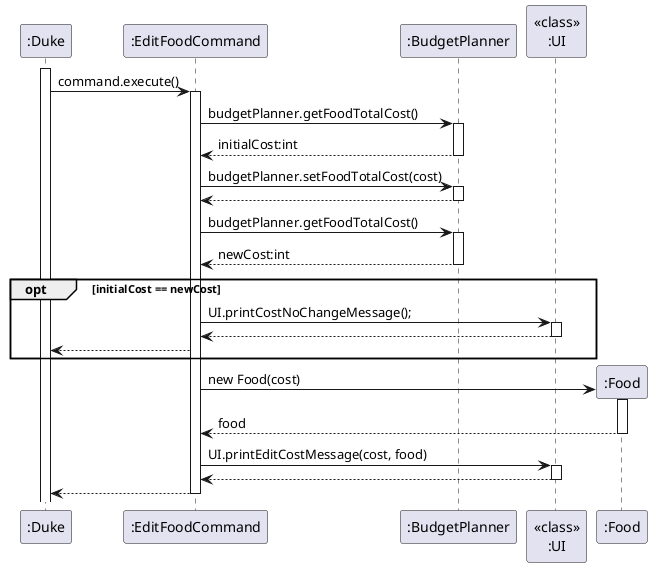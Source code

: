@startuml
'https://plantuml.com/sequence-diagram
activate ":Duke"
":Duke" -> ":EditFoodCommand" : command.execute()
activate ":EditFoodCommand"
":EditFoodCommand" -> ":BudgetPlanner" : budgetPlanner.getFoodTotalCost()
activate ":BudgetPlanner"
":EditFoodCommand" <-- ":BudgetPlanner" : initialCost:int
deactivate ":BudgetPlanner"
":EditFoodCommand" -> ":BudgetPlanner" : budgetPlanner.setFoodTotalCost(cost)
activate ":BudgetPlanner"
":EditFoodCommand" <-- ":BudgetPlanner"
deactivate ":BudgetPlanner"
":EditFoodCommand" -> ":BudgetPlanner" : budgetPlanner.getFoodTotalCost()
activate ":BudgetPlanner"
":EditFoodCommand" <-- ":BudgetPlanner" : newCost:int
deactivate ":BudgetPlanner"
opt initialCost == newCost
":EditFoodCommand" -> "<<class>>\n:UI" : UI.printCostNoChangeMessage();
activate "<<class>>\n:UI"
":EditFoodCommand" <-- "<<class>>\n:UI"
deactivate "<<class>>\n:UI"
":EditFoodCommand" --> ":Duke"
end
create ":Food"
":EditFoodCommand" -> ":Food" : new Food(cost)
activate ":Food"
":EditFoodCommand" <-- ":Food" : food
deactivate ":Food"
":EditFoodCommand" -> "<<class>>\n:UI" : UI.printEditCostMessage(cost, food)
activate "<<class>>\n:UI"
":EditFoodCommand" <-- "<<class>>\n:UI"
deactivate "<<class>>\n:UI"
":EditFoodCommand" --> ":Duke"
deactivate ":EditFoodCommand"
@enduml